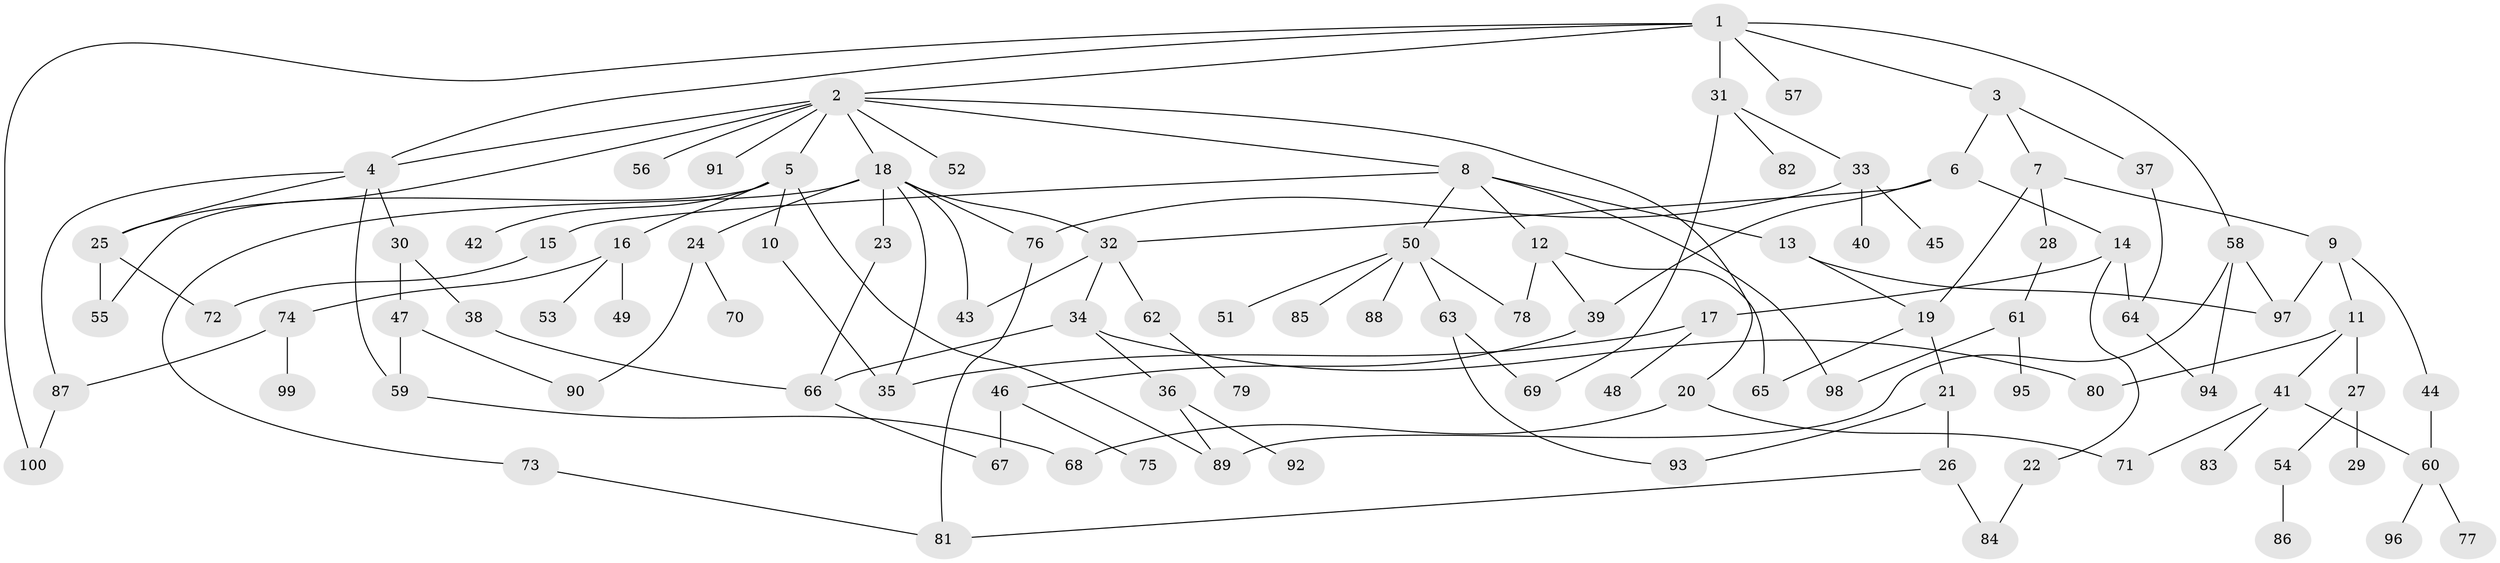 // Generated by graph-tools (version 1.1) at 2025/13/03/09/25 04:13:36]
// undirected, 100 vertices, 135 edges
graph export_dot {
graph [start="1"]
  node [color=gray90,style=filled];
  1;
  2;
  3;
  4;
  5;
  6;
  7;
  8;
  9;
  10;
  11;
  12;
  13;
  14;
  15;
  16;
  17;
  18;
  19;
  20;
  21;
  22;
  23;
  24;
  25;
  26;
  27;
  28;
  29;
  30;
  31;
  32;
  33;
  34;
  35;
  36;
  37;
  38;
  39;
  40;
  41;
  42;
  43;
  44;
  45;
  46;
  47;
  48;
  49;
  50;
  51;
  52;
  53;
  54;
  55;
  56;
  57;
  58;
  59;
  60;
  61;
  62;
  63;
  64;
  65;
  66;
  67;
  68;
  69;
  70;
  71;
  72;
  73;
  74;
  75;
  76;
  77;
  78;
  79;
  80;
  81;
  82;
  83;
  84;
  85;
  86;
  87;
  88;
  89;
  90;
  91;
  92;
  93;
  94;
  95;
  96;
  97;
  98;
  99;
  100;
  1 -- 2;
  1 -- 3;
  1 -- 31;
  1 -- 57;
  1 -- 58;
  1 -- 100;
  1 -- 4;
  2 -- 4;
  2 -- 5;
  2 -- 8;
  2 -- 18;
  2 -- 20;
  2 -- 52;
  2 -- 56;
  2 -- 91;
  2 -- 25;
  3 -- 6;
  3 -- 7;
  3 -- 37;
  4 -- 25;
  4 -- 30;
  4 -- 59;
  4 -- 87;
  5 -- 10;
  5 -- 16;
  5 -- 42;
  5 -- 89;
  5 -- 55;
  6 -- 14;
  6 -- 32;
  6 -- 39;
  7 -- 9;
  7 -- 28;
  7 -- 19;
  8 -- 12;
  8 -- 13;
  8 -- 15;
  8 -- 50;
  8 -- 98;
  9 -- 11;
  9 -- 44;
  9 -- 97;
  10 -- 35;
  11 -- 27;
  11 -- 41;
  11 -- 80;
  12 -- 39;
  12 -- 65;
  12 -- 78;
  13 -- 19;
  13 -- 97;
  14 -- 17;
  14 -- 22;
  14 -- 64;
  15 -- 72;
  16 -- 49;
  16 -- 53;
  16 -- 74;
  17 -- 48;
  17 -- 35;
  18 -- 23;
  18 -- 24;
  18 -- 32;
  18 -- 43;
  18 -- 73;
  18 -- 76;
  18 -- 35;
  19 -- 21;
  19 -- 65;
  20 -- 68;
  20 -- 71;
  21 -- 26;
  21 -- 93;
  22 -- 84;
  23 -- 66;
  24 -- 70;
  24 -- 90;
  25 -- 55;
  25 -- 72;
  26 -- 84;
  26 -- 81;
  27 -- 29;
  27 -- 54;
  28 -- 61;
  30 -- 38;
  30 -- 47;
  31 -- 33;
  31 -- 69;
  31 -- 82;
  32 -- 34;
  32 -- 62;
  32 -- 43;
  33 -- 40;
  33 -- 45;
  33 -- 76;
  34 -- 36;
  34 -- 66;
  34 -- 80;
  36 -- 92;
  36 -- 89;
  37 -- 64;
  38 -- 66;
  39 -- 46;
  41 -- 83;
  41 -- 71;
  41 -- 60;
  44 -- 60;
  46 -- 75;
  46 -- 67;
  47 -- 90;
  47 -- 59;
  50 -- 51;
  50 -- 63;
  50 -- 78;
  50 -- 85;
  50 -- 88;
  54 -- 86;
  58 -- 97;
  58 -- 89;
  58 -- 94;
  59 -- 68;
  60 -- 77;
  60 -- 96;
  61 -- 95;
  61 -- 98;
  62 -- 79;
  63 -- 93;
  63 -- 69;
  64 -- 94;
  66 -- 67;
  73 -- 81;
  74 -- 99;
  74 -- 87;
  76 -- 81;
  87 -- 100;
}
